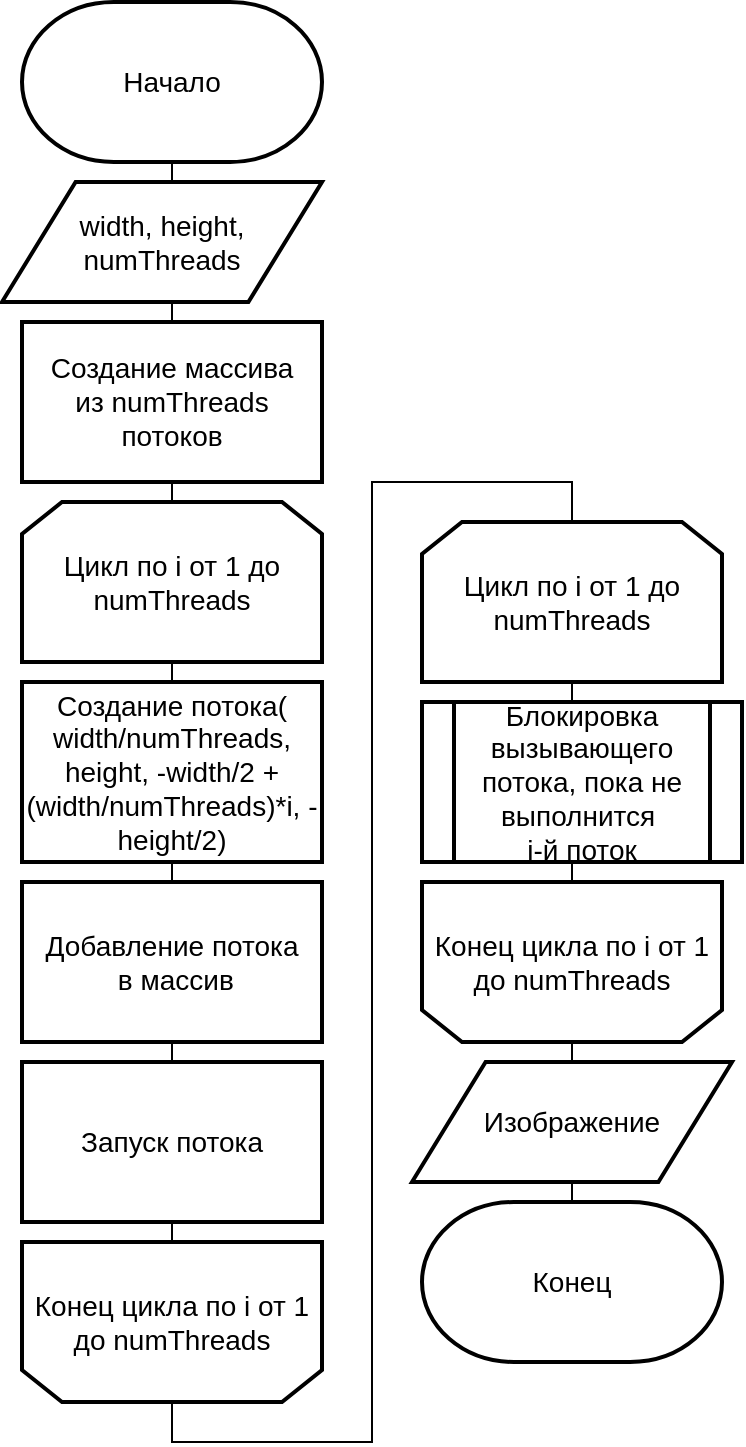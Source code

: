 <mxfile version="13.9.9" type="device"><diagram id="C5RBs43oDa-KdzZeNtuy" name="Page-1"><mxGraphModel dx="952" dy="1813" grid="1" gridSize="10" guides="1" tooltips="1" connect="1" arrows="1" fold="1" page="1" pageScale="1" pageWidth="827" pageHeight="1169" math="0" shadow="0"><root><mxCell id="WIyWlLk6GJQsqaUBKTNV-0"/><mxCell id="WIyWlLk6GJQsqaUBKTNV-1" parent="WIyWlLk6GJQsqaUBKTNV-0"/><mxCell id="HwhKAXynE97evrsTDtyi-1" style="edgeStyle=orthogonalEdgeStyle;rounded=0;orthogonalLoop=1;jettySize=auto;html=1;exitX=0.5;exitY=1;exitDx=0;exitDy=0;entryX=0.5;entryY=1;entryDx=0;entryDy=0;endArrow=none;endFill=0;entryPerimeter=0;" parent="WIyWlLk6GJQsqaUBKTNV-1" source="4l0-wAijwYD-mXyN8iMb-2" target="4l0-wAijwYD-mXyN8iMb-3" edge="1"><mxGeometry relative="1" as="geometry"><mxPoint x="875" y="-100" as="sourcePoint"/><mxPoint x="875" y="-640" as="targetPoint"/></mxGeometry></mxCell><mxCell id="4l0-wAijwYD-mXyN8iMb-13" style="edgeStyle=orthogonalEdgeStyle;rounded=0;orthogonalLoop=1;jettySize=auto;html=1;exitX=0.5;exitY=1;exitDx=0;exitDy=0;entryX=0.5;entryY=0;entryDx=0;entryDy=0;entryPerimeter=0;endArrow=none;endFill=0;" parent="WIyWlLk6GJQsqaUBKTNV-1" source="4l0-wAijwYD-mXyN8iMb-11" target="WdZP0otw79XUUpHIpCqY-11" edge="1"><mxGeometry relative="1" as="geometry"/></mxCell><mxCell id="0zO_q9Z6jGt5ZVwD8wrc-7" style="edgeStyle=orthogonalEdgeStyle;rounded=0;orthogonalLoop=1;jettySize=auto;html=1;exitX=0.5;exitY=1;exitDx=0;exitDy=0;entryX=0.5;entryY=1;entryDx=0;entryDy=0;endArrow=none;endFill=0;entryPerimeter=0;" parent="WIyWlLk6GJQsqaUBKTNV-1" source="4l0-wAijwYD-mXyN8iMb-3" target="_blK2kj-LV2LUoSYWWXs-2" edge="1"><mxGeometry relative="1" as="geometry"><mxPoint x="880" y="660" as="sourcePoint"/><mxPoint x="880" y="540" as="targetPoint"/><Array as="points"><mxPoint x="875" y="-390"/><mxPoint x="875" y="-390"/></Array></mxGeometry></mxCell><mxCell id="WdZP0otw79XUUpHIpCqY-11" value="Конец" style="strokeWidth=2;html=1;shape=mxgraph.flowchart.terminator;whiteSpace=wrap;fontSize=14;" parent="WIyWlLk6GJQsqaUBKTNV-1" vertex="1"><mxGeometry x="1000" y="-120" width="150" height="80" as="geometry"/></mxCell><mxCell id="_blK2kj-LV2LUoSYWWXs-2" value="&lt;font style=&quot;font-size: 14px&quot;&gt;Начало&lt;/font&gt;" style="strokeWidth=2;html=1;shape=mxgraph.flowchart.terminator;whiteSpace=wrap;fontSize=14;fontFamily=Helvetica;" parent="WIyWlLk6GJQsqaUBKTNV-1" vertex="1"><mxGeometry x="800" y="-720" width="150" height="80" as="geometry"/></mxCell><mxCell id="4l0-wAijwYD-mXyN8iMb-0" value="Создание массива из&amp;nbsp;numThreads потоков" style="rounded=0;whiteSpace=wrap;html=1;strokeWidth=2;fontSize=14;" parent="WIyWlLk6GJQsqaUBKTNV-1" vertex="1"><mxGeometry x="800" y="-560" width="150" height="80" as="geometry"/></mxCell><mxCell id="4l0-wAijwYD-mXyN8iMb-12" style="edgeStyle=orthogonalEdgeStyle;rounded=0;orthogonalLoop=1;jettySize=auto;html=1;exitX=0.5;exitY=0;exitDx=0;exitDy=0;entryX=0.5;entryY=0;entryDx=0;entryDy=0;endArrow=none;endFill=0;" parent="WIyWlLk6GJQsqaUBKTNV-1" source="4l0-wAijwYD-mXyN8iMb-2" target="4l0-wAijwYD-mXyN8iMb-11" edge="1"><mxGeometry relative="1" as="geometry"/></mxCell><mxCell id="4l0-wAijwYD-mXyN8iMb-2" value="&lt;span style=&quot;font-size: 14px&quot;&gt;Конец цикла&amp;nbsp;&lt;/span&gt;&lt;span style=&quot;font-size: 14px&quot;&gt;по i от 1 до numThreads&lt;/span&gt;&lt;span style=&quot;color: rgba(0 , 0 , 0 , 0) ; font-family: monospace ; font-size: 0px&quot;&gt;%3CmxGraphModel%3E%3Croot%3E%3CmxCell%20id%3D%220%22%2F%3E%3CmxCell%20id%3D%221%22%20parent%3D%220%22%2F%3E%3CmxCell%20id%3D%222%22%20value%3D%22%26lt%3Bspan%20style%3D%26quot%3Bfont-size%3A%2014px%26quot%3B%26gt%3B%D0%A6%D0%B8%D0%BA%D0%BB%20%D0%BF%D0%BE%20x%20%D0%BE%D1%82%200%20%D0%B4%D0%BE%20%D0%B7%D0%BD%D0%B0%D1%87%D0%B5%D0%BD%D0%B8%D1%8F%20%D1%88%D0%B8%D1%80%D0%B8%D0%BD%D1%8B%20%D1%8D%D0%BA%D1%80%D0%B0%D0%BD%D0%B0%26lt%3B%2Fspan%26gt%3B%22%20style%3D%22shape%3DloopLimit%3BwhiteSpace%3Dwrap%3Bhtml%3D1%3BstrokeWidth%3D2%3B%22%20vertex%3D%221%22%20parent%3D%221%22%3E%3CmxGeometry%20x%3D%22810%22%20y%3D%2252%22%20width%3D%22140%22%20height%3D%2270%22%20as%3D%22geometry%22%2F%3E%3C%2FmxCell%3E%3CmxCell%20id%3D%223%22%20value%3D%22%26lt%3Bspan%20style%3D%26quot%3Bfont-size%3A%2014px%26quot%3B%26gt%3B%D0%9A%D0%BE%D0%BD%D0%B5%D1%86%20%D1%86%D0%B8%D0%BA%D0%BB%D0%B0%26amp%3Bnbsp%3B%26lt%3B%2Fspan%26gt%3B%26lt%3Bspan%20style%3D%26quot%3Bfont-size%3A%2014px%26quot%3B%26gt%3B%D0%BF%D0%BE%20x%20%D0%BE%D1%82%200%20%D0%B4%D0%BE%20%D0%B7%D0%BD%D0%B0%D1%87%D0%B5%D0%BD%D0%B8%D1%8F%20%D1%88%D0%B8%D1%80%D0%B8%D0%BD%D1%8B%20%D1%8D%D0%BA%D1%80%D0%B0%D0%BD%D0%B0%26lt%3B%2Fspan%26gt%3B%22%20style%3D%22shape%3DloopLimit%3BwhiteSpace%3Dwrap%3Bhtml%3D1%3BstrokeWidth%3D2%3Bdirection%3Dwest%3B%22%20vertex%3D%221%22%20parent%3D%221%22%3E%3CmxGeometry%20x%3D%22810%22%20y%3D%22550%22%20width%3D%22140%22%20height%3D%2270%22%20as%3D%22geometry%22%2F%3E%3C%2FmxCell%3E%3C%2Froot%3E%3C%2FmxGraphModel%3E&lt;/span&gt;&lt;span style=&quot;color: rgba(0 , 0 , 0 , 0) ; font-family: monospace ; font-size: 0px&quot;&gt;%3CmxGraphModel%3E%3Croot%3E%3CmxCell%20id%3D%220%22%2F%3E%3CmxCell%20id%3D%221%22%20parent%3D%220%22%2F%3E%3CmxCell%20id%3D%222%22%20value%3D%22%26lt%3Bspan%20style%3D%26quot%3Bfont-size%3A%2014px%26quot%3B%26gt%3B%D0%A6%D0%B8%D0%BA%D0%BB%20%D0%BF%D0%BE%20x%20%D0%BE%D1%82%200%20%D0%B4%D0%BE%20%D0%B7%D0%BD%D0%B0%D1%87%D0%B5%D0%BD%D0%B8%D1%8F%20%D1%88%D0%B8%D1%80%D0%B8%D0%BD%D1%8B%20%D1%8D%D0%BA%D1%80%D0%B0%D0%BD%D0%B0%26lt%3B%2Fspan%26gt%3B%22%20style%3D%22shape%3DloopLimit%3BwhiteSpace%3Dwrap%3Bhtml%3D1%3BstrokeWidth%3D2%3B%22%20vertex%3D%221%22%20parent%3D%221%22%3E%3CmxGeometry%20x%3D%22810%22%20y%3D%2252%22%20width%3D%22140%22%20height%3D%2270%22%20as%3D%22geometry%22%2F%3E%3C%2FmxCell%3E%3CmxCell%20id%3D%223%22%20value%3D%22%26lt%3Bspan%20style%3D%26quot%3Bfont-size%3A%2014px%26quot%3B%26gt%3B%D0%9A%D0%BE%D0%BD%D0%B5%D1%86%20%D1%86%D0%B8%D0%BA%D0%BB%D0%B0%26amp%3Bnbsp%3B%26lt%3B%2Fspan%26gt%3B%26lt%3Bspan%20style%3D%26quot%3Bfont-size%3A%2014px%26quot%3B%26gt%3B%D0%BF%D0%BE%20x%20%D0%BE%D1%82%200%20%D0%B4%D0%BE%20%D0%B7%D0%BD%D0%B0%D1%87%D0%B5%D0%BD%D0%B8%D1%8F%20%D1%88%D0%B8%D1%80%D0%B8%D0%BD%D1%8B%20%D1%8D%D0%BA%D1%80%D0%B0%D0%BD%D0%B0%26lt%3B%2Fspan%26gt%3B%22%20style%3D%22shape%3DloopLimit%3BwhiteSpace%3Dwrap%3Bhtml%3D1%3BstrokeWidth%3D2%3Bdirection%3Dwest%3B%22%20vertex%3D%221%22%20parent%3D%221%22%3E%3CmxGeometry%20x%3D%22810%22%20y%3D%22550%22%20width%3D%22140%22%20height%3D%2270%22%20as%3D%22geometry%22%2F%3E%3C%2FmxCell%3E%3C%2Froot%3E%3C%2FmxGraphModel%3E&lt;/span&gt;" style="shape=loopLimit;whiteSpace=wrap;html=1;strokeWidth=2;direction=west;" parent="WIyWlLk6GJQsqaUBKTNV-1" vertex="1"><mxGeometry x="800" y="-100" width="150" height="80" as="geometry"/></mxCell><mxCell id="4l0-wAijwYD-mXyN8iMb-4" value="Добавление потока&lt;br&gt;&amp;nbsp;в массив" style="rounded=0;whiteSpace=wrap;html=1;strokeWidth=2;fontSize=14;" parent="WIyWlLk6GJQsqaUBKTNV-1" vertex="1"><mxGeometry x="800" y="-280" width="150" height="80" as="geometry"/></mxCell><mxCell id="4l0-wAijwYD-mXyN8iMb-5" value="Запуск потока" style="rounded=0;whiteSpace=wrap;html=1;strokeWidth=2;fontSize=14;" parent="WIyWlLk6GJQsqaUBKTNV-1" vertex="1"><mxGeometry x="800" y="-190" width="150" height="80" as="geometry"/></mxCell><mxCell id="4l0-wAijwYD-mXyN8iMb-1" value="&lt;span style=&quot;font-size: 14px&quot;&gt;Цикл по i от 1 до numThreads&lt;/span&gt;&lt;span style=&quot;color: rgba(0 , 0 , 0 , 0) ; font-family: monospace ; font-size: 0px&quot;&gt;%3CmxGraphModel%3E%3Croot%3E%3CmxCell%20id%3D%220%22%2F%3E%3CmxCell%20id%3D%221%22%20parent%3D%220%22%2F%3E%3CmxCell%20id%3D%222%22%20value%3D%22%26lt%3Bspan%20style%3D%26quot%3Bfont-size%3A%2014px%26quot%3B%26gt%3B%D0%A6%D0%B8%D0%BA%D0%BB%20%D0%BF%D0%BE%20x%20%D0%BE%D1%82%200%20%D0%B4%D0%BE%20%D0%B7%D0%BD%D0%B0%D1%87%D0%B5%D0%BD%D0%B8%D1%8F%20%D1%88%D0%B8%D1%80%D0%B8%D0%BD%D1%8B%20%D1%8D%D0%BA%D1%80%D0%B0%D0%BD%D0%B0%26lt%3B%2Fspan%26gt%3B%22%20style%3D%22shape%3DloopLimit%3BwhiteSpace%3Dwrap%3Bhtml%3D1%3BstrokeWidth%3D2%3B%22%20vertex%3D%221%22%20parent%3D%221%22%3E%3CmxGeometry%20x%3D%22810%22%20y%3D%2252%22%20width%3D%22140%22%20height%3D%2270%22%20as%3D%22geometry%22%2F%3E%3C%2FmxCell%3E%3CmxCell%20id%3D%223%22%20value%3D%22%26lt%3Bspan%20style%3D%26quot%3Bfont-size%3A%2014px%26quot%3B%26gt%3B%D0%9A%D0%BE%D0%BD%D0%B5%D1%86%20%D1%86%D0%B8%D0%BA%D0%BB%D0%B0%26amp%3Bnbsp%3B%26lt%3B%2Fspan%26gt%3B%26lt%3Bspan%20style%3D%26quot%3Bfont-size%3A%2014px%26quot%3B%26gt%3B%D0%BF%D0%BE%20x%20%D0%BE%D1%82%200%20%D0%B4%D0%BE%20%D0%B7%D0%BD%D0%B0%D1%87%D0%B5%D0%BD%D0%B8%D1%8F%20%D1%88%D0%B8%D1%80%D0%B8%D0%BD%D1%8B%20%D1%8D%D0%BA%D1%80%D0%B0%D0%BD%D0%B0%26lt%3B%2Fspan%26gt%3B%22%20style%3D%22shape%3DloopLimit%3BwhiteSpace%3Dwrap%3Bhtml%3D1%3BstrokeWidth%3D2%3Bdirection%3Dwest%3B%22%20vertex%3D%221%22%20parent%3D%221%22%3E%3CmxGeometry%20x%3D%22810%22%20y%3D%22550%22%20width%3D%22140%22%20height%3D%2270%22%20as%3D%22geometry%22%2F%3E%3C%2FmxCell%3E%3C%2Froot%3E%3C%2FmxGraphModel%3E&lt;/span&gt;&lt;span style=&quot;color: rgba(0 , 0 , 0 , 0) ; font-family: monospace ; font-size: 0px&quot;&gt;%3CmxGraphModel%3E%3Croot%3E%3CmxCell%20id%3D%220%22%2F%3E%3CmxCell%20id%3D%221%22%20parent%3D%220%22%2F%3E%3CmxCell%20id%3D%222%22%20value%3D%22%26lt%3Bspan%20style%3D%26quot%3Bfont-size%3A%2014px%26quot%3B%26gt%3B%D0%A6%D0%B8%D0%BA%D0%BB%20%D0%BF%D0%BE%20x%20%D0%BE%D1%82%200%20%D0%B4%D0%BE%20%D0%B7%D0%BD%D0%B0%D1%87%D0%B5%D0%BD%D0%B8%D1%8F%20%D1%88%D0%B8%D1%80%D0%B8%D0%BD%D1%8B%20%D1%8D%D0%BA%D1%80%D0%B0%D0%BD%D0%B0%26lt%3B%2Fspan%26gt%3B%22%20style%3D%22shape%3DloopLimit%3BwhiteSpace%3Dwrap%3Bhtml%3D1%3BstrokeWidth%3D2%3B%22%20vertex%3D%221%22%20parent%3D%221%22%3E%3CmxGeometry%20x%3D%22810%22%20y%3D%2252%22%20width%3D%22140%22%20height%3D%2270%22%20as%3D%22geometry%22%2F%3E%3C%2FmxCell%3E%3CmxCell%20id%3D%223%22%20value%3D%22%26lt%3Bspan%20style%3D%26quot%3Bfont-size%3A%2014px%26quot%3B%26gt%3B%D0%9A%D0%BE%D0%BD%D0%B5%D1%86%20%D1%86%D0%B8%D0%BA%D0%BB%D0%B0%26amp%3Bnbsp%3B%26lt%3B%2Fspan%26gt%3B%26lt%3Bspan%20style%3D%26quot%3Bfont-size%3A%2014px%26quot%3B%26gt%3B%D0%BF%D0%BE%20x%20%D0%BE%D1%82%200%20%D0%B4%D0%BE%20%D0%B7%D0%BD%D0%B0%D1%87%D0%B5%D0%BD%D0%B8%D1%8F%20%D1%88%D0%B8%D1%80%D0%B8%D0%BD%D1%8B%20%D1%8D%D0%BA%D1%80%D0%B0%D0%BD%D0%B0%26lt%3B%2Fspan%26gt%3B%22%20style%3D%22shape%3DloopLimit%3BwhiteSpace%3Dwrap%3Bhtml%3D1%3BstrokeWidth%3D2%3Bdirection%3Dwest%3B%22%20vertex%3D%221%22%20parent%3D%221%22%3E%3CmxGeometry%20x%3D%22810%22%20y%3D%22550%22%20width%3D%22140%22%20height%3D%2270%22%20as%3D%22geometry%22%2F%3E%3C%2FmxCell%3E%3C%2Froot%3E%3C%2FmxGraphModel%3E&lt;/span&gt;" style="shape=loopLimit;whiteSpace=wrap;html=1;strokeWidth=2;" parent="WIyWlLk6GJQsqaUBKTNV-1" vertex="1"><mxGeometry x="800" y="-470" width="150" height="80" as="geometry"/></mxCell><mxCell id="4l0-wAijwYD-mXyN8iMb-7" value="&lt;span style=&quot;font-size: 14px&quot;&gt;Конец цикла&amp;nbsp;&lt;/span&gt;&lt;span style=&quot;font-size: 14px&quot;&gt;по i от 1 до numThreads&lt;/span&gt;&lt;span style=&quot;color: rgba(0 , 0 , 0 , 0) ; font-family: monospace ; font-size: 0px&quot;&gt;%3CmxGraphModel%3E%3Croot%3E%3CmxCell%20id%3D%220%22%2F%3E%3CmxCell%20id%3D%221%22%20parent%3D%220%22%2F%3E%3CmxCell%20id%3D%222%22%20value%3D%22%26lt%3Bspan%20style%3D%26quot%3Bfont-size%3A%2014px%26quot%3B%26gt%3B%D0%A6%D0%B8%D0%BA%D0%BB%20%D0%BF%D0%BE%20x%20%D0%BE%D1%82%200%20%D0%B4%D0%BE%20%D0%B7%D0%BD%D0%B0%D1%87%D0%B5%D0%BD%D0%B8%D1%8F%20%D1%88%D0%B8%D1%80%D0%B8%D0%BD%D1%8B%20%D1%8D%D0%BA%D1%80%D0%B0%D0%BD%D0%B0%26lt%3B%2Fspan%26gt%3B%22%20style%3D%22shape%3DloopLimit%3BwhiteSpace%3Dwrap%3Bhtml%3D1%3BstrokeWidth%3D2%3B%22%20vertex%3D%221%22%20parent%3D%221%22%3E%3CmxGeometry%20x%3D%22810%22%20y%3D%2252%22%20width%3D%22140%22%20height%3D%2270%22%20as%3D%22geometry%22%2F%3E%3C%2FmxCell%3E%3CmxCell%20id%3D%223%22%20value%3D%22%26lt%3Bspan%20style%3D%26quot%3Bfont-size%3A%2014px%26quot%3B%26gt%3B%D0%9A%D0%BE%D0%BD%D0%B5%D1%86%20%D1%86%D0%B8%D0%BA%D0%BB%D0%B0%26amp%3Bnbsp%3B%26lt%3B%2Fspan%26gt%3B%26lt%3Bspan%20style%3D%26quot%3Bfont-size%3A%2014px%26quot%3B%26gt%3B%D0%BF%D0%BE%20x%20%D0%BE%D1%82%200%20%D0%B4%D0%BE%20%D0%B7%D0%BD%D0%B0%D1%87%D0%B5%D0%BD%D0%B8%D1%8F%20%D1%88%D0%B8%D1%80%D0%B8%D0%BD%D1%8B%20%D1%8D%D0%BA%D1%80%D0%B0%D0%BD%D0%B0%26lt%3B%2Fspan%26gt%3B%22%20style%3D%22shape%3DloopLimit%3BwhiteSpace%3Dwrap%3Bhtml%3D1%3BstrokeWidth%3D2%3Bdirection%3Dwest%3B%22%20vertex%3D%221%22%20parent%3D%221%22%3E%3CmxGeometry%20x%3D%22810%22%20y%3D%22550%22%20width%3D%22140%22%20height%3D%2270%22%20as%3D%22geometry%22%2F%3E%3C%2FmxCell%3E%3C%2Froot%3E%3C%2FmxGraphModel%3E&lt;/span&gt;&lt;span style=&quot;color: rgba(0 , 0 , 0 , 0) ; font-family: monospace ; font-size: 0px&quot;&gt;%3CmxGraphModel%3E%3Croot%3E%3CmxCell%20id%3D%220%22%2F%3E%3CmxCell%20id%3D%221%22%20parent%3D%220%22%2F%3E%3CmxCell%20id%3D%222%22%20value%3D%22%26lt%3Bspan%20style%3D%26quot%3Bfont-size%3A%2014px%26quot%3B%26gt%3B%D0%A6%D0%B8%D0%BA%D0%BB%20%D0%BF%D0%BE%20x%20%D0%BE%D1%82%200%20%D0%B4%D0%BE%20%D0%B7%D0%BD%D0%B0%D1%87%D0%B5%D0%BD%D0%B8%D1%8F%20%D1%88%D0%B8%D1%80%D0%B8%D0%BD%D1%8B%20%D1%8D%D0%BA%D1%80%D0%B0%D0%BD%D0%B0%26lt%3B%2Fspan%26gt%3B%22%20style%3D%22shape%3DloopLimit%3BwhiteSpace%3Dwrap%3Bhtml%3D1%3BstrokeWidth%3D2%3B%22%20vertex%3D%221%22%20parent%3D%221%22%3E%3CmxGeometry%20x%3D%22810%22%20y%3D%2252%22%20width%3D%22140%22%20height%3D%2270%22%20as%3D%22geometry%22%2F%3E%3C%2FmxCell%3E%3CmxCell%20id%3D%223%22%20value%3D%22%26lt%3Bspan%20style%3D%26quot%3Bfont-size%3A%2014px%26quot%3B%26gt%3B%D0%9A%D0%BE%D0%BD%D0%B5%D1%86%20%D1%86%D0%B8%D0%BA%D0%BB%D0%B0%26amp%3Bnbsp%3B%26lt%3B%2Fspan%26gt%3B%26lt%3Bspan%20style%3D%26quot%3Bfont-size%3A%2014px%26quot%3B%26gt%3B%D0%BF%D0%BE%20x%20%D0%BE%D1%82%200%20%D0%B4%D0%BE%20%D0%B7%D0%BD%D0%B0%D1%87%D0%B5%D0%BD%D0%B8%D1%8F%20%D1%88%D0%B8%D1%80%D0%B8%D0%BD%D1%8B%20%D1%8D%D0%BA%D1%80%D0%B0%D0%BD%D0%B0%26lt%3B%2Fspan%26gt%3B%22%20style%3D%22shape%3DloopLimit%3BwhiteSpace%3Dwrap%3Bhtml%3D1%3BstrokeWidth%3D2%3Bdirection%3Dwest%3B%22%20vertex%3D%221%22%20parent%3D%221%22%3E%3CmxGeometry%20x%3D%22810%22%20y%3D%22550%22%20width%3D%22140%22%20height%3D%2270%22%20as%3D%22geometry%22%2F%3E%3C%2FmxCell%3E%3C%2Froot%3E%3C%2FmxGraphModel%3E&lt;/span&gt;" style="shape=loopLimit;whiteSpace=wrap;html=1;strokeWidth=2;direction=west;" parent="WIyWlLk6GJQsqaUBKTNV-1" vertex="1"><mxGeometry x="1000" y="-280" width="150" height="80" as="geometry"/></mxCell><mxCell id="4l0-wAijwYD-mXyN8iMb-11" value="&lt;span style=&quot;font-size: 14px&quot;&gt;Цикл по i от 1 до numThreads&lt;/span&gt;&lt;span style=&quot;color: rgba(0 , 0 , 0 , 0) ; font-family: monospace ; font-size: 0px&quot;&gt;%3CmxGraphModel%3E%3Croot%3E%3CmxCell%20id%3D%220%22%2F%3E%3CmxCell%20id%3D%221%22%20parent%3D%220%22%2F%3E%3CmxCell%20id%3D%222%22%20value%3D%22%26lt%3Bspan%20style%3D%26quot%3Bfont-size%3A%2014px%26quot%3B%26gt%3B%D0%A6%D0%B8%D0%BA%D0%BB%20%D0%BF%D0%BE%20x%20%D0%BE%D1%82%200%20%D0%B4%D0%BE%20%D0%B7%D0%BD%D0%B0%D1%87%D0%B5%D0%BD%D0%B8%D1%8F%20%D1%88%D0%B8%D1%80%D0%B8%D0%BD%D1%8B%20%D1%8D%D0%BA%D1%80%D0%B0%D0%BD%D0%B0%26lt%3B%2Fspan%26gt%3B%22%20style%3D%22shape%3DloopLimit%3BwhiteSpace%3Dwrap%3Bhtml%3D1%3BstrokeWidth%3D2%3B%22%20vertex%3D%221%22%20parent%3D%221%22%3E%3CmxGeometry%20x%3D%22810%22%20y%3D%2252%22%20width%3D%22140%22%20height%3D%2270%22%20as%3D%22geometry%22%2F%3E%3C%2FmxCell%3E%3CmxCell%20id%3D%223%22%20value%3D%22%26lt%3Bspan%20style%3D%26quot%3Bfont-size%3A%2014px%26quot%3B%26gt%3B%D0%9A%D0%BE%D0%BD%D0%B5%D1%86%20%D1%86%D0%B8%D0%BA%D0%BB%D0%B0%26amp%3Bnbsp%3B%26lt%3B%2Fspan%26gt%3B%26lt%3Bspan%20style%3D%26quot%3Bfont-size%3A%2014px%26quot%3B%26gt%3B%D0%BF%D0%BE%20x%20%D0%BE%D1%82%200%20%D0%B4%D0%BE%20%D0%B7%D0%BD%D0%B0%D1%87%D0%B5%D0%BD%D0%B8%D1%8F%20%D1%88%D0%B8%D1%80%D0%B8%D0%BD%D1%8B%20%D1%8D%D0%BA%D1%80%D0%B0%D0%BD%D0%B0%26lt%3B%2Fspan%26gt%3B%22%20style%3D%22shape%3DloopLimit%3BwhiteSpace%3Dwrap%3Bhtml%3D1%3BstrokeWidth%3D2%3Bdirection%3Dwest%3B%22%20vertex%3D%221%22%20parent%3D%221%22%3E%3CmxGeometry%20x%3D%22810%22%20y%3D%22550%22%20width%3D%22140%22%20height%3D%2270%22%20as%3D%22geometry%22%2F%3E%3C%2FmxCell%3E%3C%2Froot%3E%3C%2FmxGraphModel%3E&lt;/span&gt;&lt;span style=&quot;color: rgba(0 , 0 , 0 , 0) ; font-family: monospace ; font-size: 0px&quot;&gt;%3CmxGraphModel%3E%3Croot%3E%3CmxCell%20id%3D%220%22%2F%3E%3CmxCell%20id%3D%221%22%20parent%3D%220%22%2F%3E%3CmxCell%20id%3D%222%22%20value%3D%22%26lt%3Bspan%20style%3D%26quot%3Bfont-size%3A%2014px%26quot%3B%26gt%3B%D0%A6%D0%B8%D0%BA%D0%BB%20%D0%BF%D0%BE%20x%20%D0%BE%D1%82%200%20%D0%B4%D0%BE%20%D0%B7%D0%BD%D0%B0%D1%87%D0%B5%D0%BD%D0%B8%D1%8F%20%D1%88%D0%B8%D1%80%D0%B8%D0%BD%D1%8B%20%D1%8D%D0%BA%D1%80%D0%B0%D0%BD%D0%B0%26lt%3B%2Fspan%26gt%3B%22%20style%3D%22shape%3DloopLimit%3BwhiteSpace%3Dwrap%3Bhtml%3D1%3BstrokeWidth%3D2%3B%22%20vertex%3D%221%22%20parent%3D%221%22%3E%3CmxGeometry%20x%3D%22810%22%20y%3D%2252%22%20width%3D%22140%22%20height%3D%2270%22%20as%3D%22geometry%22%2F%3E%3C%2FmxCell%3E%3CmxCell%20id%3D%223%22%20value%3D%22%26lt%3Bspan%20style%3D%26quot%3Bfont-size%3A%2014px%26quot%3B%26gt%3B%D0%9A%D0%BE%D0%BD%D0%B5%D1%86%20%D1%86%D0%B8%D0%BA%D0%BB%D0%B0%26amp%3Bnbsp%3B%26lt%3B%2Fspan%26gt%3B%26lt%3Bspan%20style%3D%26quot%3Bfont-size%3A%2014px%26quot%3B%26gt%3B%D0%BF%D0%BE%20x%20%D0%BE%D1%82%200%20%D0%B4%D0%BE%20%D0%B7%D0%BD%D0%B0%D1%87%D0%B5%D0%BD%D0%B8%D1%8F%20%D1%88%D0%B8%D1%80%D0%B8%D0%BD%D1%8B%20%D1%8D%D0%BA%D1%80%D0%B0%D0%BD%D0%B0%26lt%3B%2Fspan%26gt%3B%22%20style%3D%22shape%3DloopLimit%3BwhiteSpace%3Dwrap%3Bhtml%3D1%3BstrokeWidth%3D2%3Bdirection%3Dwest%3B%22%20vertex%3D%221%22%20parent%3D%221%22%3E%3CmxGeometry%20x%3D%22810%22%20y%3D%22550%22%20width%3D%22140%22%20height%3D%2270%22%20as%3D%22geometry%22%2F%3E%3C%2FmxCell%3E%3C%2Froot%3E%3C%2FmxGraphModel%3E&lt;/span&gt;" style="shape=loopLimit;whiteSpace=wrap;html=1;strokeWidth=2;" parent="WIyWlLk6GJQsqaUBKTNV-1" vertex="1"><mxGeometry x="1000" y="-460" width="150" height="80" as="geometry"/></mxCell><mxCell id="HwhKAXynE97evrsTDtyi-0" value="&lt;font style=&quot;font-size: 14px&quot;&gt;width, height, numThreads&lt;br&gt;&lt;/font&gt;" style="shape=parallelogram;html=1;strokeWidth=2;perimeter=parallelogramPerimeter;whiteSpace=wrap;rounded=0;arcSize=12;size=0.23;fontSize=13;" parent="WIyWlLk6GJQsqaUBKTNV-1" vertex="1"><mxGeometry x="790" y="-630" width="160" height="60" as="geometry"/></mxCell><mxCell id="4l0-wAijwYD-mXyN8iMb-3" value="Создание потока(&lt;br&gt;width/numThreads, height, -width/2 + (width/numThreads)*i, -height/2)" style="rounded=0;whiteSpace=wrap;html=1;strokeWidth=2;fontSize=14;" parent="WIyWlLk6GJQsqaUBKTNV-1" vertex="1"><mxGeometry x="800" y="-380" width="150" height="90" as="geometry"/></mxCell><mxCell id="HwhKAXynE97evrsTDtyi-2" value="&lt;font style=&quot;font-size: 14px&quot;&gt;Изображение&lt;br&gt;&lt;/font&gt;" style="shape=parallelogram;html=1;strokeWidth=2;perimeter=parallelogramPerimeter;whiteSpace=wrap;rounded=0;arcSize=12;size=0.23;fontSize=13;" parent="WIyWlLk6GJQsqaUBKTNV-1" vertex="1"><mxGeometry x="995" y="-190" width="160" height="60" as="geometry"/></mxCell><mxCell id="B__Sancuio_6LD4N0amc-0" value="Блокировка вызывающего потока, пока не выполнится&amp;nbsp;&lt;br&gt;i-й поток&lt;br&gt;" style="shape=process;whiteSpace=wrap;html=1;backgroundOutline=1;strokeWidth=2;fontSize=14;" vertex="1" parent="WIyWlLk6GJQsqaUBKTNV-1"><mxGeometry x="1000" y="-370" width="160" height="80" as="geometry"/></mxCell></root></mxGraphModel></diagram></mxfile>